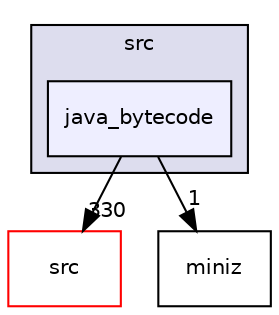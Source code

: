 digraph "/home/runner/work/cbmc-documentation/cbmc-documentation/jbmc/src/java_bytecode" {
  bgcolor=transparent;
  compound=true
  node [ fontsize="10", fontname="Helvetica"];
  edge [ labelfontsize="10", labelfontname="Helvetica"];
  subgraph clusterdir_7d9c2272cea08e738f9482db6f677351 {
    graph [ bgcolor="#ddddee", pencolor="black", label="src" fontname="Helvetica", fontsize="10", URL="dir_7d9c2272cea08e738f9482db6f677351.html"]
  dir_1a9aed0dd48ec371a7d28ba0a5a70e7e [shape=box, label="java_bytecode", style="filled", fillcolor="#eeeeff", pencolor="black", URL="dir_1a9aed0dd48ec371a7d28ba0a5a70e7e.html"];
  }
  dir_68267d1309a1af8e8297ef4c3efbcdba [shape=box label="src" color="red" URL="dir_68267d1309a1af8e8297ef4c3efbcdba.html"];
  dir_03d682e021e4c6309d130abf57ca5133 [shape=box label="miniz" URL="dir_03d682e021e4c6309d130abf57ca5133.html"];
  dir_1a9aed0dd48ec371a7d28ba0a5a70e7e->dir_68267d1309a1af8e8297ef4c3efbcdba [headlabel="330", labeldistance=1.5 headhref="dir_000008_000014.html"];
  dir_1a9aed0dd48ec371a7d28ba0a5a70e7e->dir_03d682e021e4c6309d130abf57ca5133 [headlabel="1", labeldistance=1.5 headhref="dir_000008_000011.html"];
}
